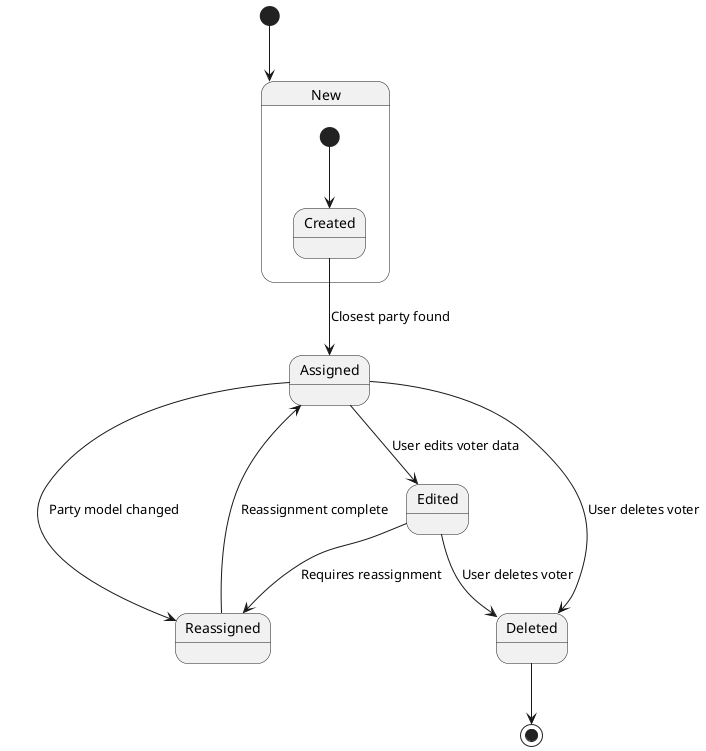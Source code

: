 @startuml
[*] --> New

state New {
  [*] --> Created
}

Created --> Assigned : Closest party found
Assigned --> Reassigned : Party model changed
Reassigned --> Assigned : Reassignment complete
Assigned --> Edited : User edits voter data
Edited --> Reassigned : Requires reassignment
Edited --> Deleted : User deletes voter
Assigned --> Deleted : User deletes voter

Deleted --> [*]
@enduml
